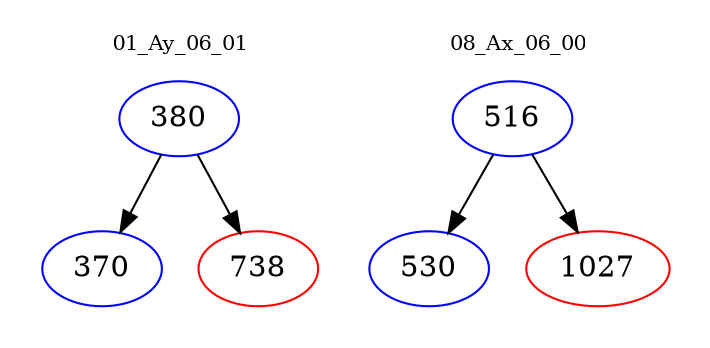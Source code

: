digraph{
subgraph cluster_0 {
color = white
label = "01_Ay_06_01";
fontsize=10;
T0_380 [label="380", color="blue"]
T0_380 -> T0_370 [color="black"]
T0_370 [label="370", color="blue"]
T0_380 -> T0_738 [color="black"]
T0_738 [label="738", color="red"]
}
subgraph cluster_1 {
color = white
label = "08_Ax_06_00";
fontsize=10;
T1_516 [label="516", color="blue"]
T1_516 -> T1_530 [color="black"]
T1_530 [label="530", color="blue"]
T1_516 -> T1_1027 [color="black"]
T1_1027 [label="1027", color="red"]
}
}
